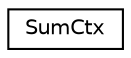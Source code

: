 digraph "Graphical Class Hierarchy"
{
 // LATEX_PDF_SIZE
  edge [fontname="Helvetica",fontsize="10",labelfontname="Helvetica",labelfontsize="10"];
  node [fontname="Helvetica",fontsize="10",shape=record];
  rankdir="LR";
  Node0 [label="SumCtx",height=0.2,width=0.4,color="black", fillcolor="white", style="filled",URL="$db/d1b/sqlite3_8c.html#d6/d07/structSumCtx",tooltip=" "];
}
